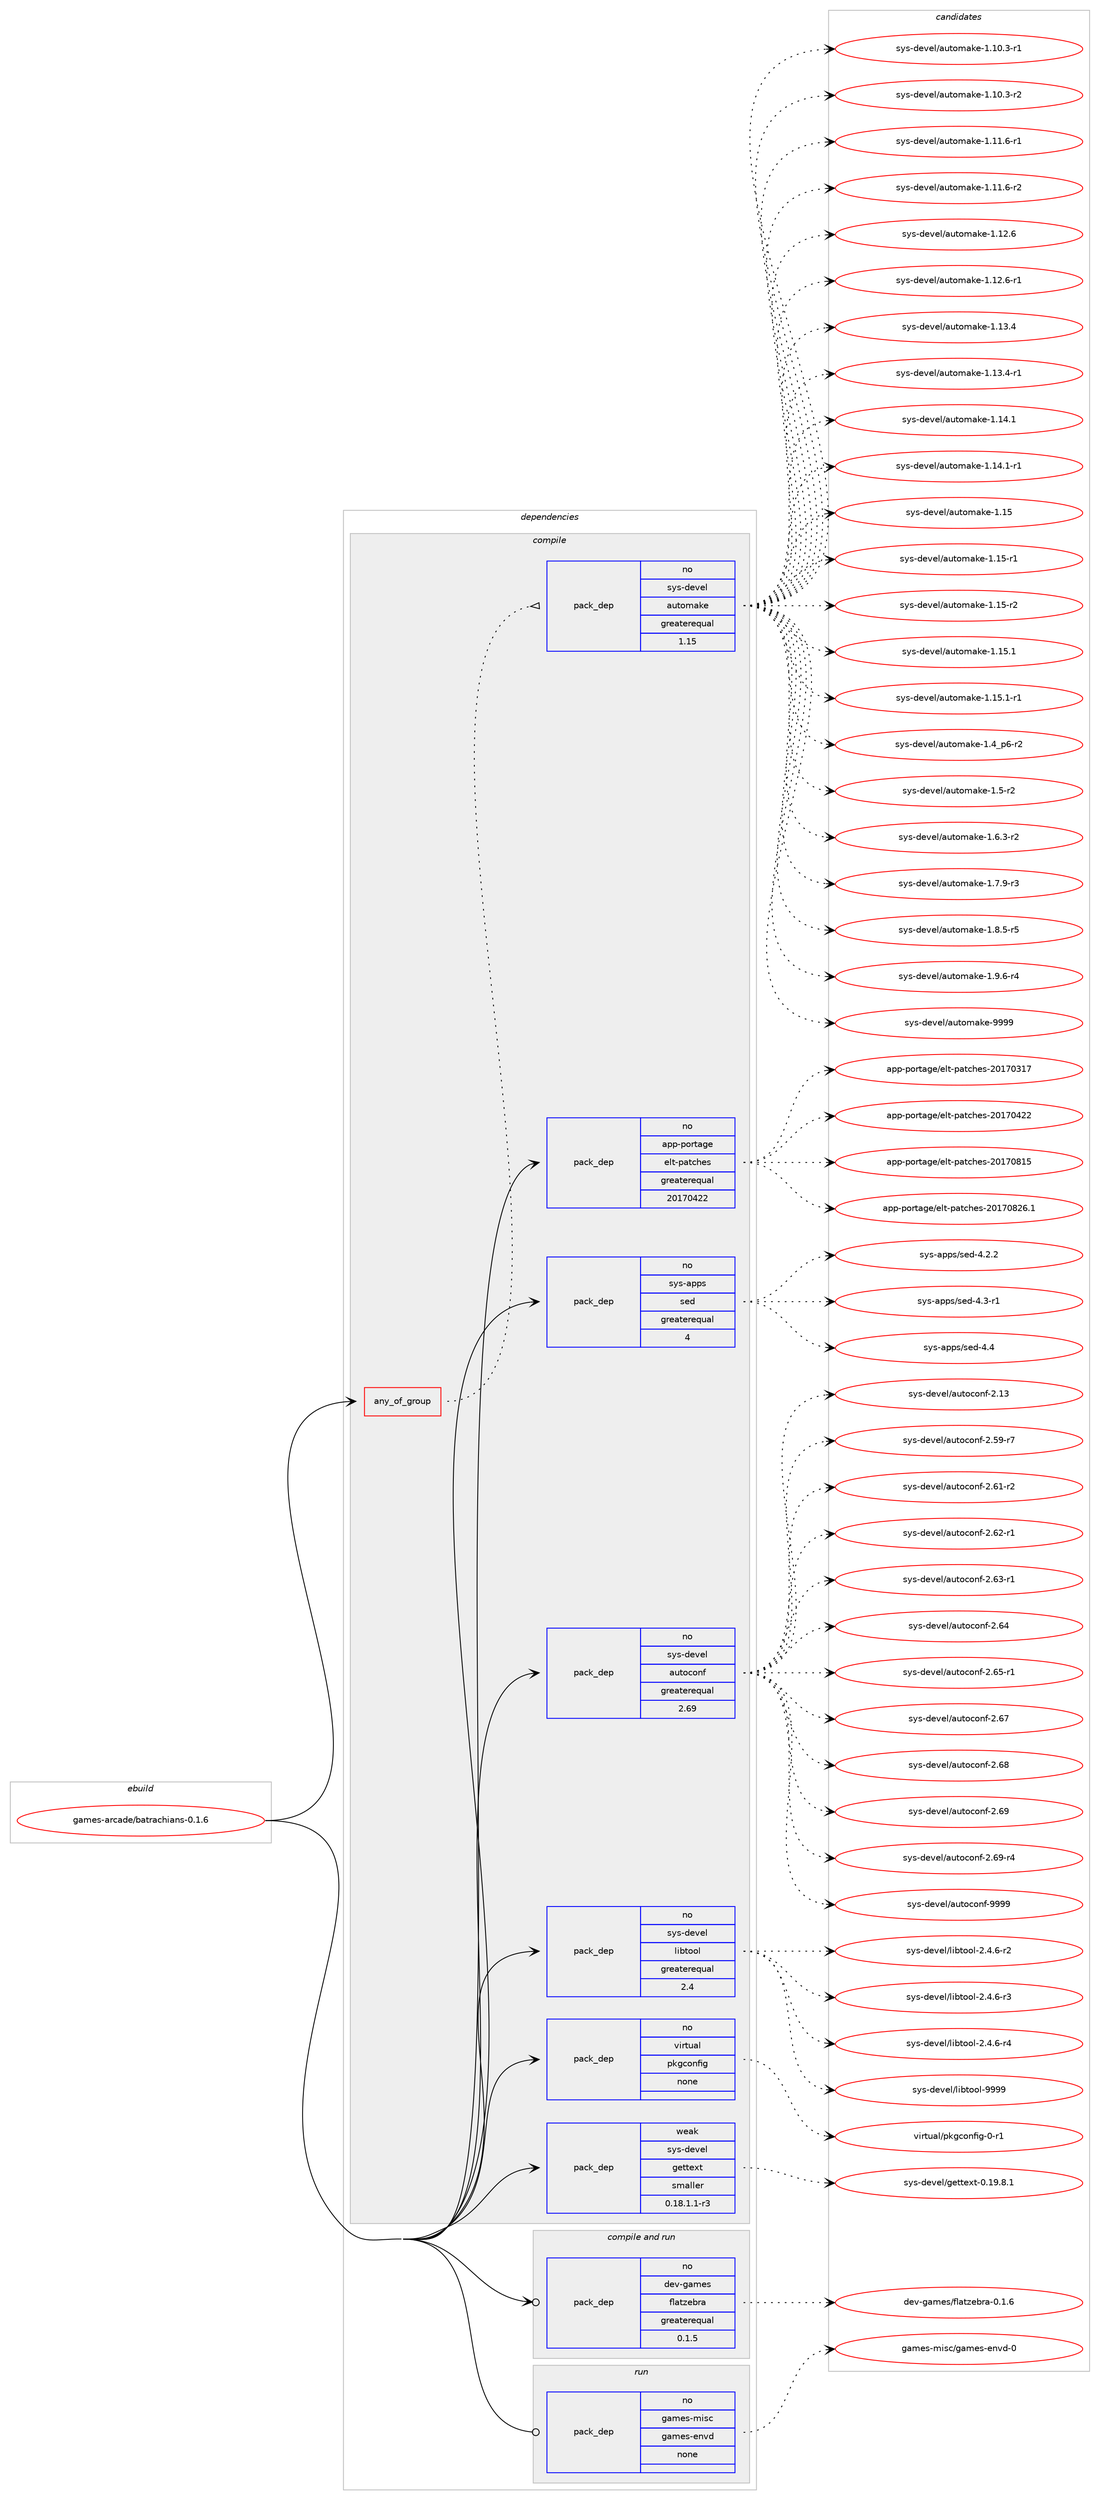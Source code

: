 digraph prolog {

# *************
# Graph options
# *************

newrank=true;
concentrate=true;
compound=true;
graph [rankdir=LR,fontname=Helvetica,fontsize=10,ranksep=1.5];#, ranksep=2.5, nodesep=0.2];
edge  [arrowhead=vee];
node  [fontname=Helvetica,fontsize=10];

# **********
# The ebuild
# **********

subgraph cluster_leftcol {
color=gray;
rank=same;
label=<<i>ebuild</i>>;
id [label="games-arcade/batrachians-0.1.6", color=red, width=4, href="../games-arcade/batrachians-0.1.6.svg"];
}

# ****************
# The dependencies
# ****************

subgraph cluster_midcol {
color=gray;
label=<<i>dependencies</i>>;
subgraph cluster_compile {
fillcolor="#eeeeee";
style=filled;
label=<<i>compile</i>>;
subgraph any4335 {
dependency293736 [label=<<TABLE BORDER="0" CELLBORDER="1" CELLSPACING="0" CELLPADDING="4"><TR><TD CELLPADDING="10">any_of_group</TD></TR></TABLE>>, shape=none, color=red];subgraph pack209658 {
dependency293737 [label=<<TABLE BORDER="0" CELLBORDER="1" CELLSPACING="0" CELLPADDING="4" WIDTH="220"><TR><TD ROWSPAN="6" CELLPADDING="30">pack_dep</TD></TR><TR><TD WIDTH="110">no</TD></TR><TR><TD>sys-devel</TD></TR><TR><TD>automake</TD></TR><TR><TD>greaterequal</TD></TR><TR><TD>1.15</TD></TR></TABLE>>, shape=none, color=blue];
}
dependency293736:e -> dependency293737:w [weight=20,style="dotted",arrowhead="oinv"];
}
id:e -> dependency293736:w [weight=20,style="solid",arrowhead="vee"];
subgraph pack209659 {
dependency293738 [label=<<TABLE BORDER="0" CELLBORDER="1" CELLSPACING="0" CELLPADDING="4" WIDTH="220"><TR><TD ROWSPAN="6" CELLPADDING="30">pack_dep</TD></TR><TR><TD WIDTH="110">no</TD></TR><TR><TD>app-portage</TD></TR><TR><TD>elt-patches</TD></TR><TR><TD>greaterequal</TD></TR><TR><TD>20170422</TD></TR></TABLE>>, shape=none, color=blue];
}
id:e -> dependency293738:w [weight=20,style="solid",arrowhead="vee"];
subgraph pack209660 {
dependency293739 [label=<<TABLE BORDER="0" CELLBORDER="1" CELLSPACING="0" CELLPADDING="4" WIDTH="220"><TR><TD ROWSPAN="6" CELLPADDING="30">pack_dep</TD></TR><TR><TD WIDTH="110">no</TD></TR><TR><TD>sys-apps</TD></TR><TR><TD>sed</TD></TR><TR><TD>greaterequal</TD></TR><TR><TD>4</TD></TR></TABLE>>, shape=none, color=blue];
}
id:e -> dependency293739:w [weight=20,style="solid",arrowhead="vee"];
subgraph pack209661 {
dependency293740 [label=<<TABLE BORDER="0" CELLBORDER="1" CELLSPACING="0" CELLPADDING="4" WIDTH="220"><TR><TD ROWSPAN="6" CELLPADDING="30">pack_dep</TD></TR><TR><TD WIDTH="110">no</TD></TR><TR><TD>sys-devel</TD></TR><TR><TD>autoconf</TD></TR><TR><TD>greaterequal</TD></TR><TR><TD>2.69</TD></TR></TABLE>>, shape=none, color=blue];
}
id:e -> dependency293740:w [weight=20,style="solid",arrowhead="vee"];
subgraph pack209662 {
dependency293741 [label=<<TABLE BORDER="0" CELLBORDER="1" CELLSPACING="0" CELLPADDING="4" WIDTH="220"><TR><TD ROWSPAN="6" CELLPADDING="30">pack_dep</TD></TR><TR><TD WIDTH="110">no</TD></TR><TR><TD>sys-devel</TD></TR><TR><TD>libtool</TD></TR><TR><TD>greaterequal</TD></TR><TR><TD>2.4</TD></TR></TABLE>>, shape=none, color=blue];
}
id:e -> dependency293741:w [weight=20,style="solid",arrowhead="vee"];
subgraph pack209663 {
dependency293742 [label=<<TABLE BORDER="0" CELLBORDER="1" CELLSPACING="0" CELLPADDING="4" WIDTH="220"><TR><TD ROWSPAN="6" CELLPADDING="30">pack_dep</TD></TR><TR><TD WIDTH="110">no</TD></TR><TR><TD>virtual</TD></TR><TR><TD>pkgconfig</TD></TR><TR><TD>none</TD></TR><TR><TD></TD></TR></TABLE>>, shape=none, color=blue];
}
id:e -> dependency293742:w [weight=20,style="solid",arrowhead="vee"];
subgraph pack209664 {
dependency293743 [label=<<TABLE BORDER="0" CELLBORDER="1" CELLSPACING="0" CELLPADDING="4" WIDTH="220"><TR><TD ROWSPAN="6" CELLPADDING="30">pack_dep</TD></TR><TR><TD WIDTH="110">weak</TD></TR><TR><TD>sys-devel</TD></TR><TR><TD>gettext</TD></TR><TR><TD>smaller</TD></TR><TR><TD>0.18.1.1-r3</TD></TR></TABLE>>, shape=none, color=blue];
}
id:e -> dependency293743:w [weight=20,style="solid",arrowhead="vee"];
}
subgraph cluster_compileandrun {
fillcolor="#eeeeee";
style=filled;
label=<<i>compile and run</i>>;
subgraph pack209665 {
dependency293744 [label=<<TABLE BORDER="0" CELLBORDER="1" CELLSPACING="0" CELLPADDING="4" WIDTH="220"><TR><TD ROWSPAN="6" CELLPADDING="30">pack_dep</TD></TR><TR><TD WIDTH="110">no</TD></TR><TR><TD>dev-games</TD></TR><TR><TD>flatzebra</TD></TR><TR><TD>greaterequal</TD></TR><TR><TD>0.1.5</TD></TR></TABLE>>, shape=none, color=blue];
}
id:e -> dependency293744:w [weight=20,style="solid",arrowhead="odotvee"];
}
subgraph cluster_run {
fillcolor="#eeeeee";
style=filled;
label=<<i>run</i>>;
subgraph pack209666 {
dependency293745 [label=<<TABLE BORDER="0" CELLBORDER="1" CELLSPACING="0" CELLPADDING="4" WIDTH="220"><TR><TD ROWSPAN="6" CELLPADDING="30">pack_dep</TD></TR><TR><TD WIDTH="110">no</TD></TR><TR><TD>games-misc</TD></TR><TR><TD>games-envd</TD></TR><TR><TD>none</TD></TR><TR><TD></TD></TR></TABLE>>, shape=none, color=blue];
}
id:e -> dependency293745:w [weight=20,style="solid",arrowhead="odot"];
}
}

# **************
# The candidates
# **************

subgraph cluster_choices {
rank=same;
color=gray;
label=<<i>candidates</i>>;

subgraph choice209658 {
color=black;
nodesep=1;
choice11512111545100101118101108479711711611110997107101454946494846514511449 [label="sys-devel/automake-1.10.3-r1", color=red, width=4,href="../sys-devel/automake-1.10.3-r1.svg"];
choice11512111545100101118101108479711711611110997107101454946494846514511450 [label="sys-devel/automake-1.10.3-r2", color=red, width=4,href="../sys-devel/automake-1.10.3-r2.svg"];
choice11512111545100101118101108479711711611110997107101454946494946544511449 [label="sys-devel/automake-1.11.6-r1", color=red, width=4,href="../sys-devel/automake-1.11.6-r1.svg"];
choice11512111545100101118101108479711711611110997107101454946494946544511450 [label="sys-devel/automake-1.11.6-r2", color=red, width=4,href="../sys-devel/automake-1.11.6-r2.svg"];
choice1151211154510010111810110847971171161111099710710145494649504654 [label="sys-devel/automake-1.12.6", color=red, width=4,href="../sys-devel/automake-1.12.6.svg"];
choice11512111545100101118101108479711711611110997107101454946495046544511449 [label="sys-devel/automake-1.12.6-r1", color=red, width=4,href="../sys-devel/automake-1.12.6-r1.svg"];
choice1151211154510010111810110847971171161111099710710145494649514652 [label="sys-devel/automake-1.13.4", color=red, width=4,href="../sys-devel/automake-1.13.4.svg"];
choice11512111545100101118101108479711711611110997107101454946495146524511449 [label="sys-devel/automake-1.13.4-r1", color=red, width=4,href="../sys-devel/automake-1.13.4-r1.svg"];
choice1151211154510010111810110847971171161111099710710145494649524649 [label="sys-devel/automake-1.14.1", color=red, width=4,href="../sys-devel/automake-1.14.1.svg"];
choice11512111545100101118101108479711711611110997107101454946495246494511449 [label="sys-devel/automake-1.14.1-r1", color=red, width=4,href="../sys-devel/automake-1.14.1-r1.svg"];
choice115121115451001011181011084797117116111109971071014549464953 [label="sys-devel/automake-1.15", color=red, width=4,href="../sys-devel/automake-1.15.svg"];
choice1151211154510010111810110847971171161111099710710145494649534511449 [label="sys-devel/automake-1.15-r1", color=red, width=4,href="../sys-devel/automake-1.15-r1.svg"];
choice1151211154510010111810110847971171161111099710710145494649534511450 [label="sys-devel/automake-1.15-r2", color=red, width=4,href="../sys-devel/automake-1.15-r2.svg"];
choice1151211154510010111810110847971171161111099710710145494649534649 [label="sys-devel/automake-1.15.1", color=red, width=4,href="../sys-devel/automake-1.15.1.svg"];
choice11512111545100101118101108479711711611110997107101454946495346494511449 [label="sys-devel/automake-1.15.1-r1", color=red, width=4,href="../sys-devel/automake-1.15.1-r1.svg"];
choice115121115451001011181011084797117116111109971071014549465295112544511450 [label="sys-devel/automake-1.4_p6-r2", color=red, width=4,href="../sys-devel/automake-1.4_p6-r2.svg"];
choice11512111545100101118101108479711711611110997107101454946534511450 [label="sys-devel/automake-1.5-r2", color=red, width=4,href="../sys-devel/automake-1.5-r2.svg"];
choice115121115451001011181011084797117116111109971071014549465446514511450 [label="sys-devel/automake-1.6.3-r2", color=red, width=4,href="../sys-devel/automake-1.6.3-r2.svg"];
choice115121115451001011181011084797117116111109971071014549465546574511451 [label="sys-devel/automake-1.7.9-r3", color=red, width=4,href="../sys-devel/automake-1.7.9-r3.svg"];
choice115121115451001011181011084797117116111109971071014549465646534511453 [label="sys-devel/automake-1.8.5-r5", color=red, width=4,href="../sys-devel/automake-1.8.5-r5.svg"];
choice115121115451001011181011084797117116111109971071014549465746544511452 [label="sys-devel/automake-1.9.6-r4", color=red, width=4,href="../sys-devel/automake-1.9.6-r4.svg"];
choice115121115451001011181011084797117116111109971071014557575757 [label="sys-devel/automake-9999", color=red, width=4,href="../sys-devel/automake-9999.svg"];
dependency293737:e -> choice11512111545100101118101108479711711611110997107101454946494846514511449:w [style=dotted,weight="100"];
dependency293737:e -> choice11512111545100101118101108479711711611110997107101454946494846514511450:w [style=dotted,weight="100"];
dependency293737:e -> choice11512111545100101118101108479711711611110997107101454946494946544511449:w [style=dotted,weight="100"];
dependency293737:e -> choice11512111545100101118101108479711711611110997107101454946494946544511450:w [style=dotted,weight="100"];
dependency293737:e -> choice1151211154510010111810110847971171161111099710710145494649504654:w [style=dotted,weight="100"];
dependency293737:e -> choice11512111545100101118101108479711711611110997107101454946495046544511449:w [style=dotted,weight="100"];
dependency293737:e -> choice1151211154510010111810110847971171161111099710710145494649514652:w [style=dotted,weight="100"];
dependency293737:e -> choice11512111545100101118101108479711711611110997107101454946495146524511449:w [style=dotted,weight="100"];
dependency293737:e -> choice1151211154510010111810110847971171161111099710710145494649524649:w [style=dotted,weight="100"];
dependency293737:e -> choice11512111545100101118101108479711711611110997107101454946495246494511449:w [style=dotted,weight="100"];
dependency293737:e -> choice115121115451001011181011084797117116111109971071014549464953:w [style=dotted,weight="100"];
dependency293737:e -> choice1151211154510010111810110847971171161111099710710145494649534511449:w [style=dotted,weight="100"];
dependency293737:e -> choice1151211154510010111810110847971171161111099710710145494649534511450:w [style=dotted,weight="100"];
dependency293737:e -> choice1151211154510010111810110847971171161111099710710145494649534649:w [style=dotted,weight="100"];
dependency293737:e -> choice11512111545100101118101108479711711611110997107101454946495346494511449:w [style=dotted,weight="100"];
dependency293737:e -> choice115121115451001011181011084797117116111109971071014549465295112544511450:w [style=dotted,weight="100"];
dependency293737:e -> choice11512111545100101118101108479711711611110997107101454946534511450:w [style=dotted,weight="100"];
dependency293737:e -> choice115121115451001011181011084797117116111109971071014549465446514511450:w [style=dotted,weight="100"];
dependency293737:e -> choice115121115451001011181011084797117116111109971071014549465546574511451:w [style=dotted,weight="100"];
dependency293737:e -> choice115121115451001011181011084797117116111109971071014549465646534511453:w [style=dotted,weight="100"];
dependency293737:e -> choice115121115451001011181011084797117116111109971071014549465746544511452:w [style=dotted,weight="100"];
dependency293737:e -> choice115121115451001011181011084797117116111109971071014557575757:w [style=dotted,weight="100"];
}
subgraph choice209659 {
color=black;
nodesep=1;
choice97112112451121111141169710310147101108116451129711699104101115455048495548514955 [label="app-portage/elt-patches-20170317", color=red, width=4,href="../app-portage/elt-patches-20170317.svg"];
choice97112112451121111141169710310147101108116451129711699104101115455048495548525050 [label="app-portage/elt-patches-20170422", color=red, width=4,href="../app-portage/elt-patches-20170422.svg"];
choice97112112451121111141169710310147101108116451129711699104101115455048495548564953 [label="app-portage/elt-patches-20170815", color=red, width=4,href="../app-portage/elt-patches-20170815.svg"];
choice971121124511211111411697103101471011081164511297116991041011154550484955485650544649 [label="app-portage/elt-patches-20170826.1", color=red, width=4,href="../app-portage/elt-patches-20170826.1.svg"];
dependency293738:e -> choice97112112451121111141169710310147101108116451129711699104101115455048495548514955:w [style=dotted,weight="100"];
dependency293738:e -> choice97112112451121111141169710310147101108116451129711699104101115455048495548525050:w [style=dotted,weight="100"];
dependency293738:e -> choice97112112451121111141169710310147101108116451129711699104101115455048495548564953:w [style=dotted,weight="100"];
dependency293738:e -> choice971121124511211111411697103101471011081164511297116991041011154550484955485650544649:w [style=dotted,weight="100"];
}
subgraph choice209660 {
color=black;
nodesep=1;
choice115121115459711211211547115101100455246504650 [label="sys-apps/sed-4.2.2", color=red, width=4,href="../sys-apps/sed-4.2.2.svg"];
choice115121115459711211211547115101100455246514511449 [label="sys-apps/sed-4.3-r1", color=red, width=4,href="../sys-apps/sed-4.3-r1.svg"];
choice11512111545971121121154711510110045524652 [label="sys-apps/sed-4.4", color=red, width=4,href="../sys-apps/sed-4.4.svg"];
dependency293739:e -> choice115121115459711211211547115101100455246504650:w [style=dotted,weight="100"];
dependency293739:e -> choice115121115459711211211547115101100455246514511449:w [style=dotted,weight="100"];
dependency293739:e -> choice11512111545971121121154711510110045524652:w [style=dotted,weight="100"];
}
subgraph choice209661 {
color=black;
nodesep=1;
choice115121115451001011181011084797117116111991111101024550464951 [label="sys-devel/autoconf-2.13", color=red, width=4,href="../sys-devel/autoconf-2.13.svg"];
choice1151211154510010111810110847971171161119911111010245504653574511455 [label="sys-devel/autoconf-2.59-r7", color=red, width=4,href="../sys-devel/autoconf-2.59-r7.svg"];
choice1151211154510010111810110847971171161119911111010245504654494511450 [label="sys-devel/autoconf-2.61-r2", color=red, width=4,href="../sys-devel/autoconf-2.61-r2.svg"];
choice1151211154510010111810110847971171161119911111010245504654504511449 [label="sys-devel/autoconf-2.62-r1", color=red, width=4,href="../sys-devel/autoconf-2.62-r1.svg"];
choice1151211154510010111810110847971171161119911111010245504654514511449 [label="sys-devel/autoconf-2.63-r1", color=red, width=4,href="../sys-devel/autoconf-2.63-r1.svg"];
choice115121115451001011181011084797117116111991111101024550465452 [label="sys-devel/autoconf-2.64", color=red, width=4,href="../sys-devel/autoconf-2.64.svg"];
choice1151211154510010111810110847971171161119911111010245504654534511449 [label="sys-devel/autoconf-2.65-r1", color=red, width=4,href="../sys-devel/autoconf-2.65-r1.svg"];
choice115121115451001011181011084797117116111991111101024550465455 [label="sys-devel/autoconf-2.67", color=red, width=4,href="../sys-devel/autoconf-2.67.svg"];
choice115121115451001011181011084797117116111991111101024550465456 [label="sys-devel/autoconf-2.68", color=red, width=4,href="../sys-devel/autoconf-2.68.svg"];
choice115121115451001011181011084797117116111991111101024550465457 [label="sys-devel/autoconf-2.69", color=red, width=4,href="../sys-devel/autoconf-2.69.svg"];
choice1151211154510010111810110847971171161119911111010245504654574511452 [label="sys-devel/autoconf-2.69-r4", color=red, width=4,href="../sys-devel/autoconf-2.69-r4.svg"];
choice115121115451001011181011084797117116111991111101024557575757 [label="sys-devel/autoconf-9999", color=red, width=4,href="../sys-devel/autoconf-9999.svg"];
dependency293740:e -> choice115121115451001011181011084797117116111991111101024550464951:w [style=dotted,weight="100"];
dependency293740:e -> choice1151211154510010111810110847971171161119911111010245504653574511455:w [style=dotted,weight="100"];
dependency293740:e -> choice1151211154510010111810110847971171161119911111010245504654494511450:w [style=dotted,weight="100"];
dependency293740:e -> choice1151211154510010111810110847971171161119911111010245504654504511449:w [style=dotted,weight="100"];
dependency293740:e -> choice1151211154510010111810110847971171161119911111010245504654514511449:w [style=dotted,weight="100"];
dependency293740:e -> choice115121115451001011181011084797117116111991111101024550465452:w [style=dotted,weight="100"];
dependency293740:e -> choice1151211154510010111810110847971171161119911111010245504654534511449:w [style=dotted,weight="100"];
dependency293740:e -> choice115121115451001011181011084797117116111991111101024550465455:w [style=dotted,weight="100"];
dependency293740:e -> choice115121115451001011181011084797117116111991111101024550465456:w [style=dotted,weight="100"];
dependency293740:e -> choice115121115451001011181011084797117116111991111101024550465457:w [style=dotted,weight="100"];
dependency293740:e -> choice1151211154510010111810110847971171161119911111010245504654574511452:w [style=dotted,weight="100"];
dependency293740:e -> choice115121115451001011181011084797117116111991111101024557575757:w [style=dotted,weight="100"];
}
subgraph choice209662 {
color=black;
nodesep=1;
choice1151211154510010111810110847108105981161111111084550465246544511450 [label="sys-devel/libtool-2.4.6-r2", color=red, width=4,href="../sys-devel/libtool-2.4.6-r2.svg"];
choice1151211154510010111810110847108105981161111111084550465246544511451 [label="sys-devel/libtool-2.4.6-r3", color=red, width=4,href="../sys-devel/libtool-2.4.6-r3.svg"];
choice1151211154510010111810110847108105981161111111084550465246544511452 [label="sys-devel/libtool-2.4.6-r4", color=red, width=4,href="../sys-devel/libtool-2.4.6-r4.svg"];
choice1151211154510010111810110847108105981161111111084557575757 [label="sys-devel/libtool-9999", color=red, width=4,href="../sys-devel/libtool-9999.svg"];
dependency293741:e -> choice1151211154510010111810110847108105981161111111084550465246544511450:w [style=dotted,weight="100"];
dependency293741:e -> choice1151211154510010111810110847108105981161111111084550465246544511451:w [style=dotted,weight="100"];
dependency293741:e -> choice1151211154510010111810110847108105981161111111084550465246544511452:w [style=dotted,weight="100"];
dependency293741:e -> choice1151211154510010111810110847108105981161111111084557575757:w [style=dotted,weight="100"];
}
subgraph choice209663 {
color=black;
nodesep=1;
choice11810511411611797108471121071039911111010210510345484511449 [label="virtual/pkgconfig-0-r1", color=red, width=4,href="../virtual/pkgconfig-0-r1.svg"];
dependency293742:e -> choice11810511411611797108471121071039911111010210510345484511449:w [style=dotted,weight="100"];
}
subgraph choice209664 {
color=black;
nodesep=1;
choice1151211154510010111810110847103101116116101120116454846495746564649 [label="sys-devel/gettext-0.19.8.1", color=red, width=4,href="../sys-devel/gettext-0.19.8.1.svg"];
dependency293743:e -> choice1151211154510010111810110847103101116116101120116454846495746564649:w [style=dotted,weight="100"];
}
subgraph choice209665 {
color=black;
nodesep=1;
choice100101118451039710910111547102108971161221019811497454846494654 [label="dev-games/flatzebra-0.1.6", color=red, width=4,href="../dev-games/flatzebra-0.1.6.svg"];
dependency293744:e -> choice100101118451039710910111547102108971161221019811497454846494654:w [style=dotted,weight="100"];
}
subgraph choice209666 {
color=black;
nodesep=1;
choice1039710910111545109105115994710397109101115451011101181004548 [label="games-misc/games-envd-0", color=red, width=4,href="../games-misc/games-envd-0.svg"];
dependency293745:e -> choice1039710910111545109105115994710397109101115451011101181004548:w [style=dotted,weight="100"];
}
}

}
